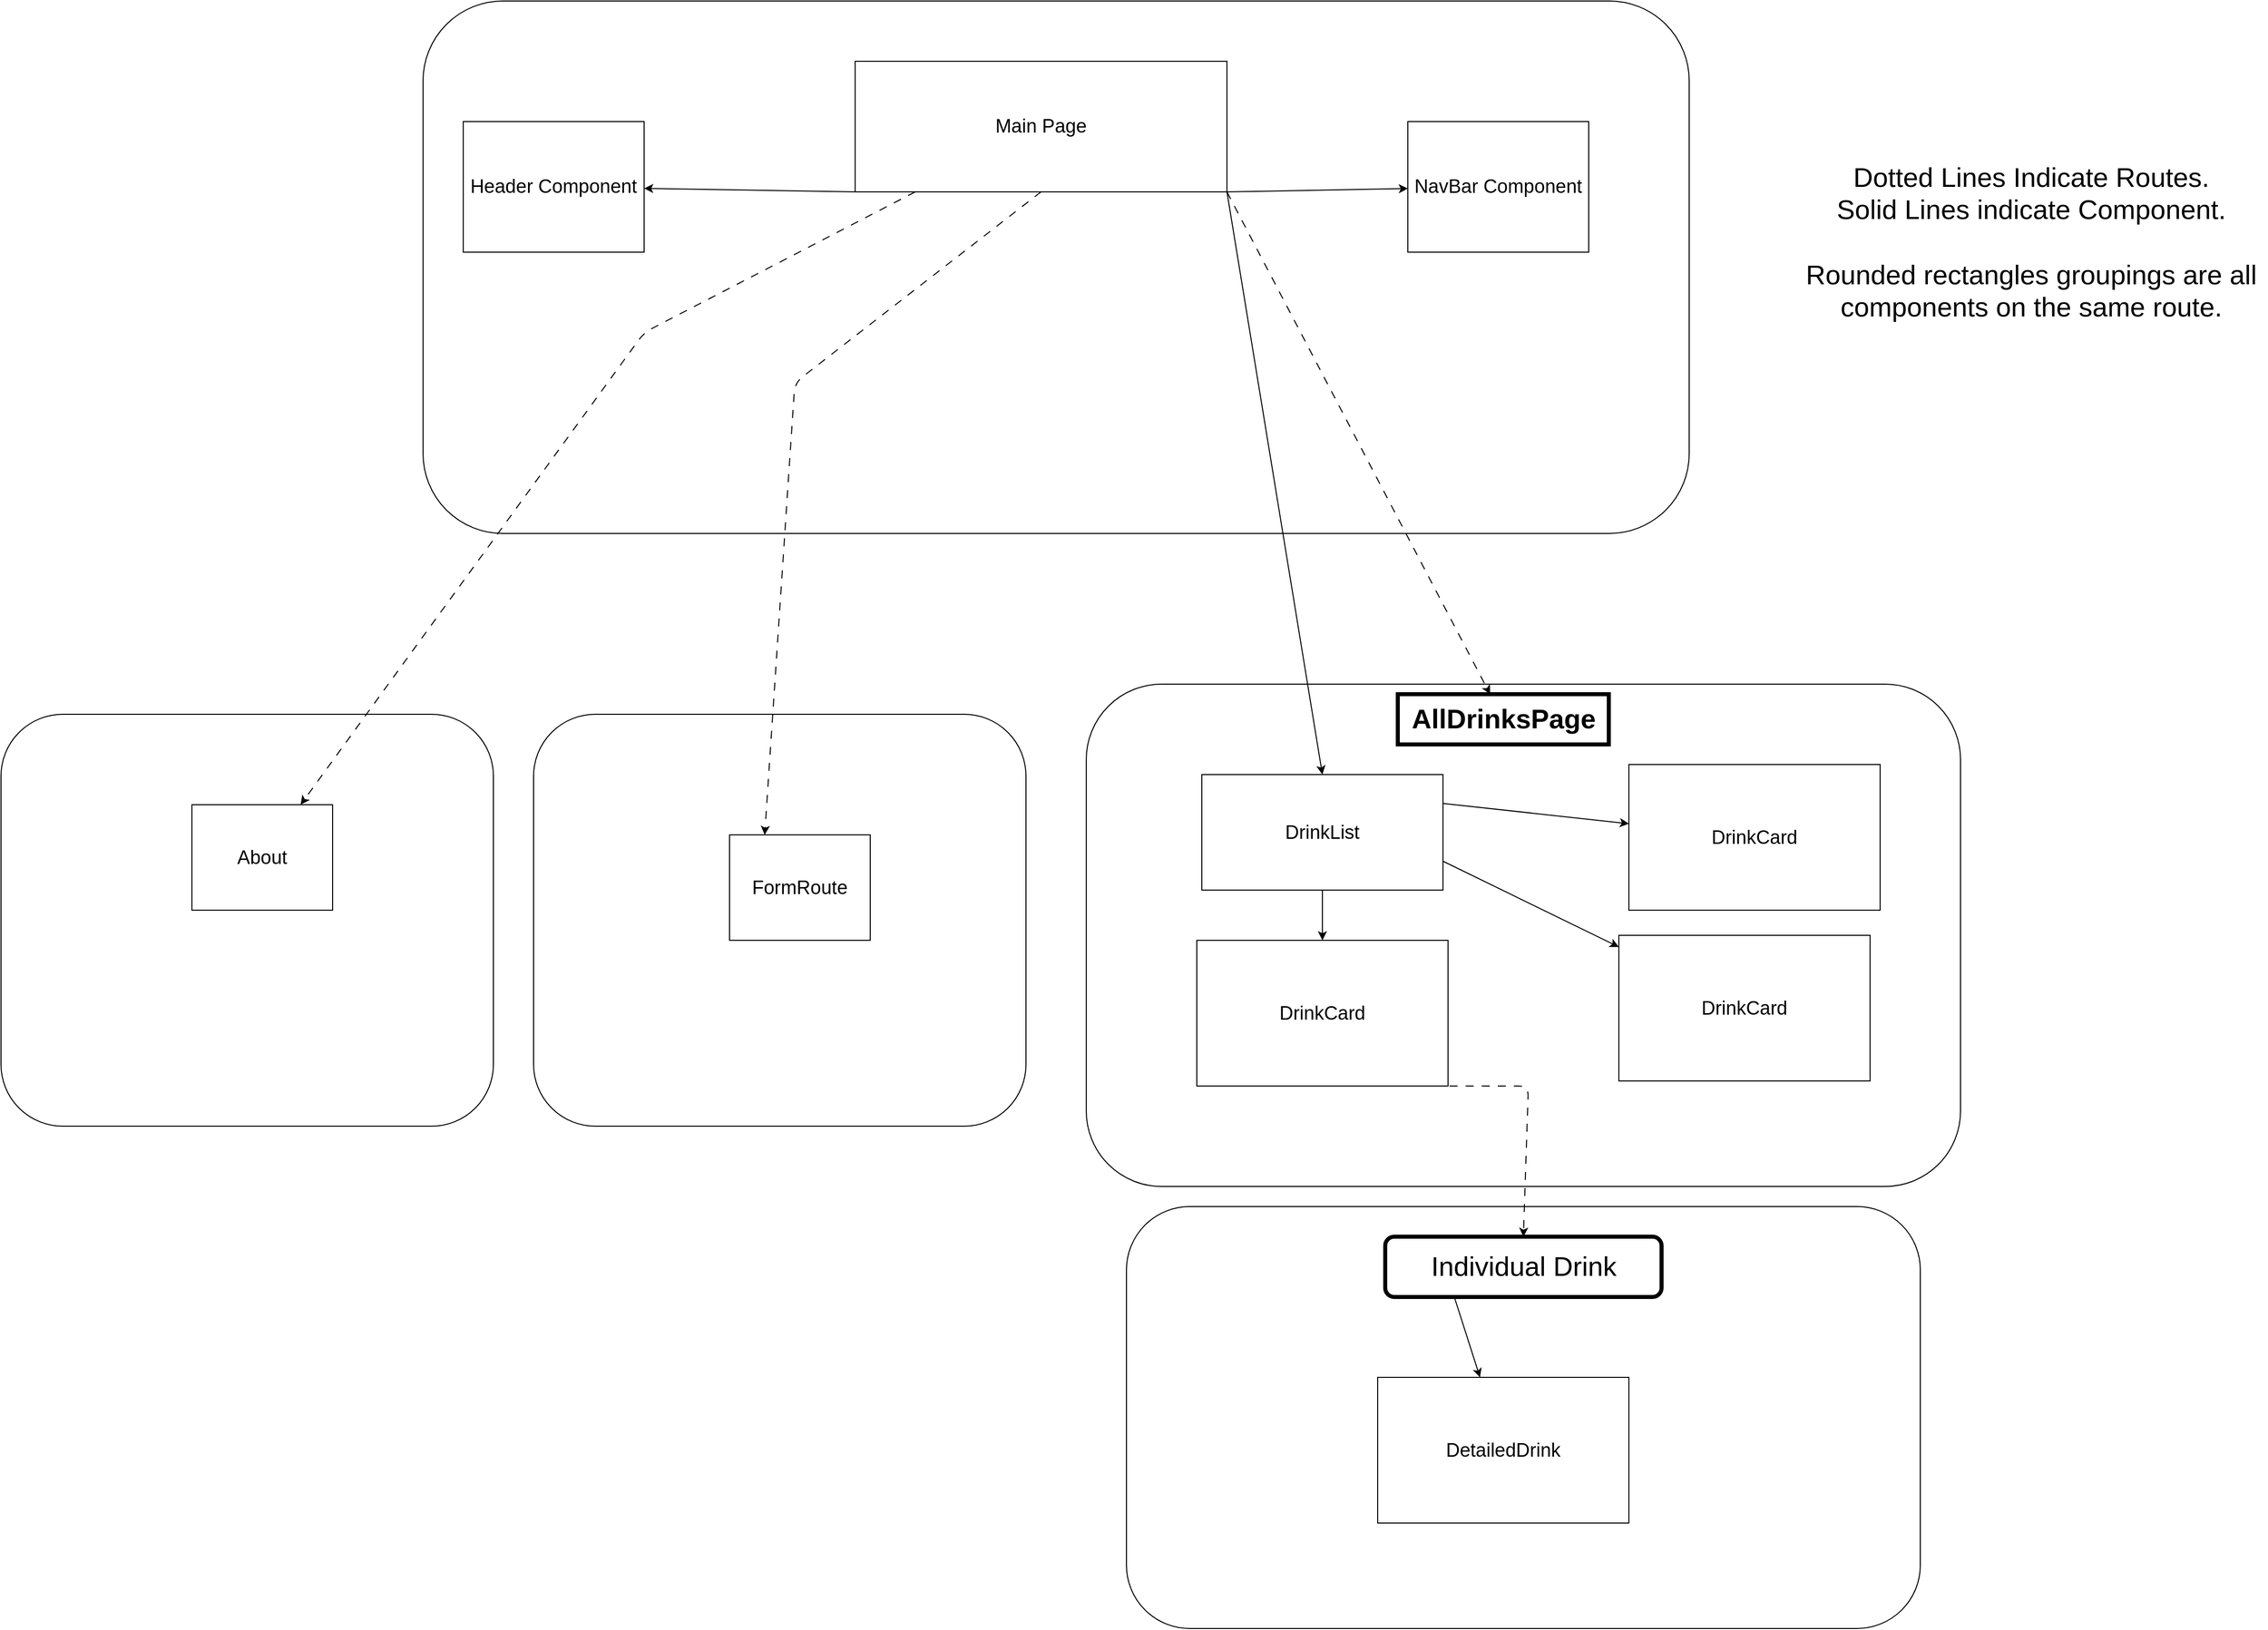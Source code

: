 <mxfile>
    <diagram id="QXUMwPU5-PL0OwosUBug" name="Page-1">
        <mxGraphModel dx="2373" dy="1653" grid="1" gridSize="10" guides="1" tooltips="1" connect="1" arrows="1" fold="1" page="0" pageScale="1" pageWidth="850" pageHeight="1100" math="0" shadow="0">
            <root>
                <mxCell id="0"/>
                <mxCell id="1" parent="0"/>
                <mxCell id="38" value="" style="rounded=1;whiteSpace=wrap;html=1;fontSize=19;" vertex="1" parent="1">
                    <mxGeometry x="480" y="670" width="870" height="500" as="geometry"/>
                </mxCell>
                <mxCell id="37" value="" style="rounded=1;whiteSpace=wrap;html=1;fontSize=19;" vertex="1" parent="1">
                    <mxGeometry x="-600" y="700" width="490" height="410" as="geometry"/>
                </mxCell>
                <mxCell id="36" value="" style="rounded=1;whiteSpace=wrap;html=1;fontSize=19;" vertex="1" parent="1">
                    <mxGeometry x="-180" y="-10" width="1260" height="530" as="geometry"/>
                </mxCell>
                <mxCell id="11" style="edgeStyle=none;html=1;exitX=0;exitY=1;exitDx=0;exitDy=0;fontSize=19;" edge="1" parent="1" source="2" target="6">
                    <mxGeometry relative="1" as="geometry"/>
                </mxCell>
                <mxCell id="41" style="edgeStyle=none;html=1;exitX=1;exitY=1;exitDx=0;exitDy=0;fontSize=27;entryX=0.5;entryY=0;entryDx=0;entryDy=0;" edge="1" parent="1" source="2" target="42">
                    <mxGeometry relative="1" as="geometry"/>
                </mxCell>
                <mxCell id="56" style="edgeStyle=none;html=1;exitX=1;exitY=1;exitDx=0;exitDy=0;fontSize=27;dashed=1;dashPattern=8 8;" edge="1" parent="1" source="2" target="40">
                    <mxGeometry relative="1" as="geometry"/>
                </mxCell>
                <mxCell id="71" style="edgeStyle=none;html=1;exitX=1;exitY=1;exitDx=0;exitDy=0;fontSize=27;" edge="1" parent="1" source="2" target="70">
                    <mxGeometry relative="1" as="geometry"/>
                </mxCell>
                <mxCell id="2" value="Main Page" style="whiteSpace=wrap;html=1;fontSize=19;" vertex="1" parent="1">
                    <mxGeometry x="250" y="50" width="370" height="130" as="geometry"/>
                </mxCell>
                <mxCell id="3" value="About" style="whiteSpace=wrap;html=1;fontSize=19;" vertex="1" parent="1">
                    <mxGeometry x="-410" y="790" width="140" height="105" as="geometry"/>
                </mxCell>
                <mxCell id="6" value="Header Component" style="whiteSpace=wrap;html=1;fontSize=19;" vertex="1" parent="1">
                    <mxGeometry x="-140" y="110" width="180" height="130" as="geometry"/>
                </mxCell>
                <mxCell id="15" style="edgeStyle=none;html=1;fontSize=19;dashed=1;dashPattern=8 8;" edge="1" parent="1" source="2" target="3">
                    <mxGeometry relative="1" as="geometry">
                        <Array as="points">
                            <mxPoint x="40" y="320"/>
                        </Array>
                    </mxGeometry>
                </mxCell>
                <mxCell id="17" value="DrinkCard" style="whiteSpace=wrap;html=1;fontSize=19;" vertex="1" parent="1">
                    <mxGeometry x="590" y="925" width="250" height="145" as="geometry"/>
                </mxCell>
                <mxCell id="40" value="AllDrinksPage" style="text;html=1;align=center;verticalAlign=middle;resizable=0;points=[];autosize=1;strokeColor=default;fillColor=none;fontSize=27;fontStyle=1;strokeWidth=4;" vertex="1" parent="1">
                    <mxGeometry x="790" y="680" width="210" height="50" as="geometry"/>
                </mxCell>
                <mxCell id="44" style="edgeStyle=none;html=1;exitX=0.5;exitY=1;exitDx=0;exitDy=0;fontSize=27;" edge="1" parent="1" source="42" target="17">
                    <mxGeometry relative="1" as="geometry"/>
                </mxCell>
                <mxCell id="66" style="edgeStyle=none;html=1;exitX=1;exitY=0.75;exitDx=0;exitDy=0;fontSize=27;" edge="1" parent="1" source="42" target="64">
                    <mxGeometry relative="1" as="geometry"/>
                </mxCell>
                <mxCell id="67" style="edgeStyle=none;html=1;exitX=1;exitY=0.25;exitDx=0;exitDy=0;fontSize=27;" edge="1" parent="1" source="42" target="65">
                    <mxGeometry relative="1" as="geometry"/>
                </mxCell>
                <mxCell id="42" value="DrinkList" style="whiteSpace=wrap;html=1;fontSize=19;" vertex="1" parent="1">
                    <mxGeometry x="595" y="760" width="240" height="115" as="geometry"/>
                </mxCell>
                <mxCell id="48" value="Dotted Lines Indicate Routes.&lt;br&gt;Solid Lines indicate Component.&lt;br&gt;&lt;br&gt;Rounded rectangles groupings are all&lt;br&gt;components on the same route." style="text;html=1;align=center;verticalAlign=middle;resizable=0;points=[];autosize=1;strokeColor=none;fillColor=none;fontSize=27;" vertex="1" parent="1">
                    <mxGeometry x="1185" y="140" width="470" height="180" as="geometry"/>
                </mxCell>
                <mxCell id="50" value="" style="rounded=1;whiteSpace=wrap;html=1;fontSize=19;" vertex="1" parent="1">
                    <mxGeometry x="-70" y="700" width="490" height="410" as="geometry"/>
                </mxCell>
                <mxCell id="8" value="FormRoute" style="whiteSpace=wrap;html=1;fontSize=19;" vertex="1" parent="1">
                    <mxGeometry x="125" y="820" width="140" height="105" as="geometry"/>
                </mxCell>
                <mxCell id="57" style="edgeStyle=none;html=1;exitX=0.5;exitY=1;exitDx=0;exitDy=0;entryX=0.25;entryY=0;entryDx=0;entryDy=0;dashed=1;dashPattern=8 8;fontSize=27;" edge="1" parent="1" source="2" target="8">
                    <mxGeometry relative="1" as="geometry">
                        <Array as="points">
                            <mxPoint x="190" y="370"/>
                        </Array>
                    </mxGeometry>
                </mxCell>
                <mxCell id="58" value="" style="rounded=1;whiteSpace=wrap;html=1;fontSize=19;" vertex="1" parent="1">
                    <mxGeometry x="520" y="1190" width="790" height="420" as="geometry"/>
                </mxCell>
                <mxCell id="68" style="edgeStyle=none;html=1;exitX=0.25;exitY=1;exitDx=0;exitDy=0;fontSize=27;" edge="1" parent="1" source="59" target="63">
                    <mxGeometry relative="1" as="geometry"/>
                </mxCell>
                <mxCell id="59" value="Individual Drink" style="rounded=1;whiteSpace=wrap;html=1;strokeColor=default;strokeWidth=4;fontSize=27;" vertex="1" parent="1">
                    <mxGeometry x="777.5" y="1220" width="275" height="60" as="geometry"/>
                </mxCell>
                <mxCell id="60" style="edgeStyle=none;html=1;exitX=0.75;exitY=1;exitDx=0;exitDy=0;dashed=1;dashPattern=8 8;fontSize=27;entryX=0.5;entryY=0;entryDx=0;entryDy=0;" edge="1" parent="1" source="17" target="59">
                    <mxGeometry relative="1" as="geometry">
                        <Array as="points">
                            <mxPoint x="920" y="1070"/>
                        </Array>
                    </mxGeometry>
                </mxCell>
                <mxCell id="63" value="DetailedDrink" style="whiteSpace=wrap;html=1;fontSize=19;" vertex="1" parent="1">
                    <mxGeometry x="770" y="1360" width="250" height="145" as="geometry"/>
                </mxCell>
                <mxCell id="64" value="DrinkCard" style="whiteSpace=wrap;html=1;fontSize=19;" vertex="1" parent="1">
                    <mxGeometry x="1010" y="920" width="250" height="145" as="geometry"/>
                </mxCell>
                <mxCell id="65" value="DrinkCard" style="whiteSpace=wrap;html=1;fontSize=19;" vertex="1" parent="1">
                    <mxGeometry x="1020" y="750" width="250" height="145" as="geometry"/>
                </mxCell>
                <mxCell id="70" value="NavBar Component" style="whiteSpace=wrap;html=1;fontSize=19;" vertex="1" parent="1">
                    <mxGeometry x="800" y="110" width="180" height="130" as="geometry"/>
                </mxCell>
            </root>
        </mxGraphModel>
    </diagram>
</mxfile>